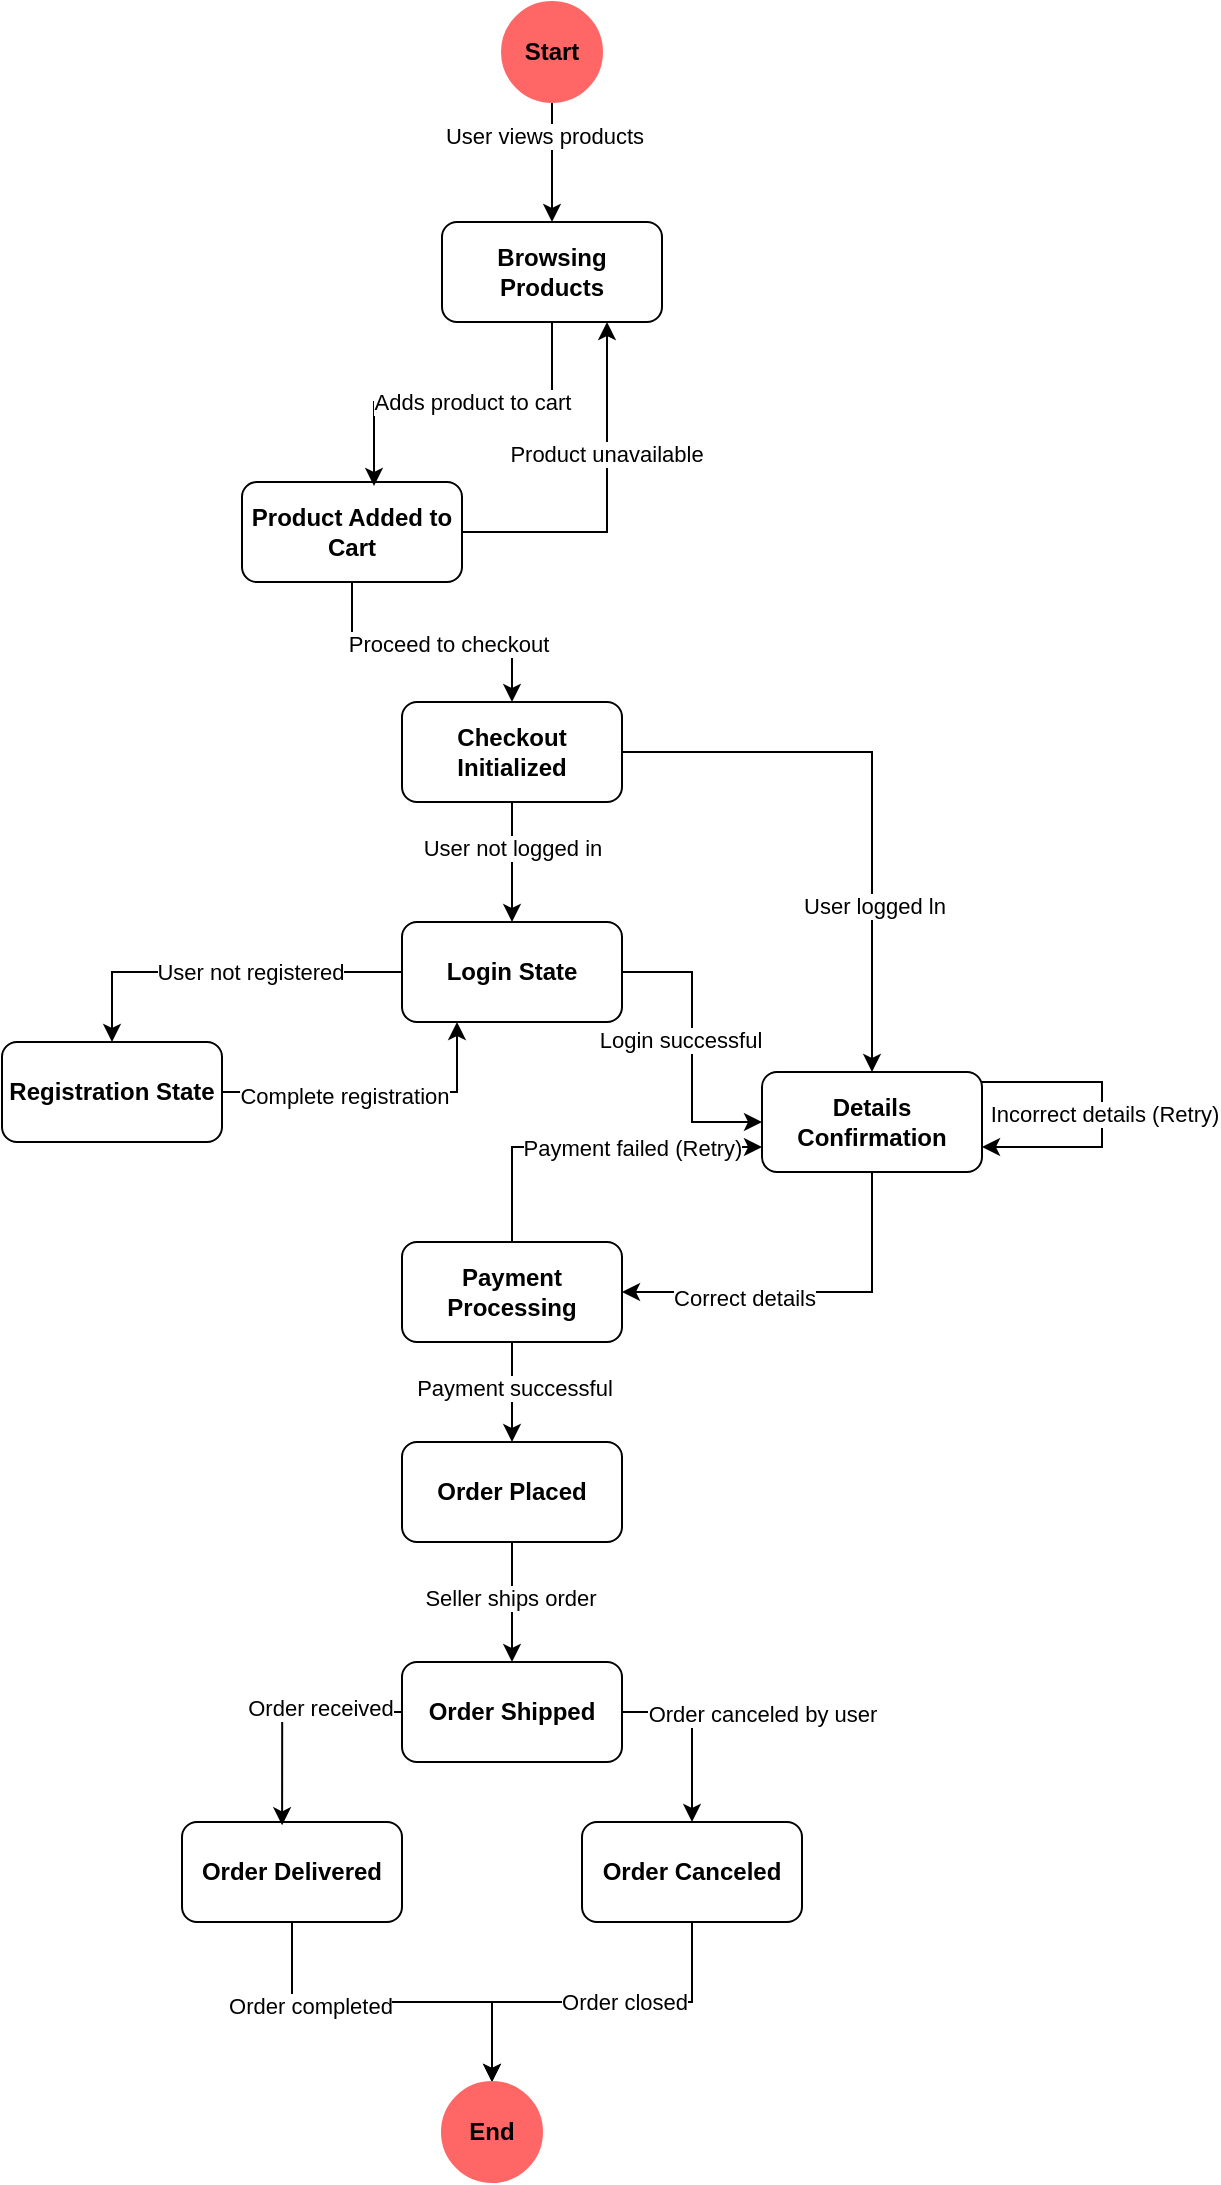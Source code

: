 <mxfile version="26.0.16">
  <diagram name="Page-1" id="oYD3uHRmwrLpSdmWY5ze">
    <mxGraphModel dx="1434" dy="780" grid="1" gridSize="10" guides="1" tooltips="1" connect="1" arrows="1" fold="1" page="1" pageScale="1" pageWidth="827" pageHeight="1169" math="0" shadow="0">
      <root>
        <mxCell id="0" />
        <mxCell id="1" parent="0" />
        <mxCell id="3aBxfAc6B3ISBCiD3E7I-14" value="" style="edgeStyle=orthogonalEdgeStyle;rounded=0;orthogonalLoop=1;jettySize=auto;html=1;" edge="1" parent="1" source="3aBxfAc6B3ISBCiD3E7I-1" target="3aBxfAc6B3ISBCiD3E7I-2">
          <mxGeometry relative="1" as="geometry" />
        </mxCell>
        <mxCell id="3aBxfAc6B3ISBCiD3E7I-15" value="User views products" style="edgeLabel;html=1;align=center;verticalAlign=middle;resizable=0;points=[];" vertex="1" connectable="0" parent="3aBxfAc6B3ISBCiD3E7I-14">
          <mxGeometry x="-0.433" y="-4" relative="1" as="geometry">
            <mxPoint as="offset" />
          </mxGeometry>
        </mxCell>
        <mxCell id="3aBxfAc6B3ISBCiD3E7I-1" value="Start" style="ellipse;whiteSpace=wrap;html=1;aspect=fixed;fillColor=#FF6666;strokeColor=#FF6666;fontStyle=1" vertex="1" parent="1">
          <mxGeometry x="440" width="50" height="50" as="geometry" />
        </mxCell>
        <mxCell id="3aBxfAc6B3ISBCiD3E7I-2" value="Browsing Products" style="rounded=1;whiteSpace=wrap;html=1;fontStyle=1" vertex="1" parent="1">
          <mxGeometry x="410" y="110" width="110" height="50" as="geometry" />
        </mxCell>
        <mxCell id="3aBxfAc6B3ISBCiD3E7I-18" style="edgeStyle=orthogonalEdgeStyle;rounded=0;orthogonalLoop=1;jettySize=auto;html=1;exitX=1;exitY=0.5;exitDx=0;exitDy=0;entryX=0.75;entryY=1;entryDx=0;entryDy=0;" edge="1" parent="1" source="3aBxfAc6B3ISBCiD3E7I-3" target="3aBxfAc6B3ISBCiD3E7I-2">
          <mxGeometry relative="1" as="geometry" />
        </mxCell>
        <mxCell id="3aBxfAc6B3ISBCiD3E7I-19" value="Product unavailable" style="edgeLabel;html=1;align=center;verticalAlign=middle;resizable=0;points=[];" vertex="1" connectable="0" parent="3aBxfAc6B3ISBCiD3E7I-18">
          <mxGeometry x="0.256" y="2" relative="1" as="geometry">
            <mxPoint x="1" as="offset" />
          </mxGeometry>
        </mxCell>
        <mxCell id="3aBxfAc6B3ISBCiD3E7I-20" style="edgeStyle=orthogonalEdgeStyle;rounded=0;orthogonalLoop=1;jettySize=auto;html=1;entryX=0.5;entryY=0;entryDx=0;entryDy=0;" edge="1" parent="1" source="3aBxfAc6B3ISBCiD3E7I-3" target="3aBxfAc6B3ISBCiD3E7I-4">
          <mxGeometry relative="1" as="geometry" />
        </mxCell>
        <mxCell id="3aBxfAc6B3ISBCiD3E7I-21" value="Proceed to checkout" style="edgeLabel;html=1;align=center;verticalAlign=middle;resizable=0;points=[];" vertex="1" connectable="0" parent="3aBxfAc6B3ISBCiD3E7I-20">
          <mxGeometry x="0.114" y="-1" relative="1" as="geometry">
            <mxPoint as="offset" />
          </mxGeometry>
        </mxCell>
        <mxCell id="3aBxfAc6B3ISBCiD3E7I-3" value="Product Added to Cart" style="rounded=1;whiteSpace=wrap;html=1;fontStyle=1" vertex="1" parent="1">
          <mxGeometry x="310" y="240" width="110" height="50" as="geometry" />
        </mxCell>
        <mxCell id="3aBxfAc6B3ISBCiD3E7I-23" value="" style="edgeStyle=orthogonalEdgeStyle;rounded=0;orthogonalLoop=1;jettySize=auto;html=1;" edge="1" parent="1" source="3aBxfAc6B3ISBCiD3E7I-4" target="3aBxfAc6B3ISBCiD3E7I-5">
          <mxGeometry relative="1" as="geometry" />
        </mxCell>
        <mxCell id="3aBxfAc6B3ISBCiD3E7I-24" value="User not logged in" style="edgeLabel;html=1;align=center;verticalAlign=middle;resizable=0;points=[];" vertex="1" connectable="0" parent="3aBxfAc6B3ISBCiD3E7I-23">
          <mxGeometry x="-0.233" relative="1" as="geometry">
            <mxPoint as="offset" />
          </mxGeometry>
        </mxCell>
        <mxCell id="3aBxfAc6B3ISBCiD3E7I-32" style="edgeStyle=orthogonalEdgeStyle;rounded=0;orthogonalLoop=1;jettySize=auto;html=1;entryX=0.5;entryY=0;entryDx=0;entryDy=0;" edge="1" parent="1" source="3aBxfAc6B3ISBCiD3E7I-4" target="3aBxfAc6B3ISBCiD3E7I-7">
          <mxGeometry relative="1" as="geometry" />
        </mxCell>
        <mxCell id="3aBxfAc6B3ISBCiD3E7I-33" value="User logged ln" style="edgeLabel;html=1;align=center;verticalAlign=middle;resizable=0;points=[];" vertex="1" connectable="0" parent="3aBxfAc6B3ISBCiD3E7I-32">
          <mxGeometry x="0.417" y="1" relative="1" as="geometry">
            <mxPoint as="offset" />
          </mxGeometry>
        </mxCell>
        <mxCell id="3aBxfAc6B3ISBCiD3E7I-4" value="Checkout Initialized" style="rounded=1;whiteSpace=wrap;html=1;fontStyle=1" vertex="1" parent="1">
          <mxGeometry x="390" y="350" width="110" height="50" as="geometry" />
        </mxCell>
        <mxCell id="3aBxfAc6B3ISBCiD3E7I-25" style="edgeStyle=orthogonalEdgeStyle;rounded=0;orthogonalLoop=1;jettySize=auto;html=1;entryX=0.5;entryY=0;entryDx=0;entryDy=0;" edge="1" parent="1" source="3aBxfAc6B3ISBCiD3E7I-5" target="3aBxfAc6B3ISBCiD3E7I-6">
          <mxGeometry relative="1" as="geometry" />
        </mxCell>
        <mxCell id="3aBxfAc6B3ISBCiD3E7I-26" value="User not registered" style="edgeLabel;html=1;align=center;verticalAlign=middle;resizable=0;points=[];" vertex="1" connectable="0" parent="3aBxfAc6B3ISBCiD3E7I-25">
          <mxGeometry x="-0.156" relative="1" as="geometry">
            <mxPoint as="offset" />
          </mxGeometry>
        </mxCell>
        <mxCell id="3aBxfAc6B3ISBCiD3E7I-30" style="edgeStyle=orthogonalEdgeStyle;rounded=0;orthogonalLoop=1;jettySize=auto;html=1;entryX=0;entryY=0.5;entryDx=0;entryDy=0;" edge="1" parent="1" source="3aBxfAc6B3ISBCiD3E7I-5" target="3aBxfAc6B3ISBCiD3E7I-7">
          <mxGeometry relative="1" as="geometry" />
        </mxCell>
        <mxCell id="3aBxfAc6B3ISBCiD3E7I-31" value="Login successful" style="edgeLabel;html=1;align=center;verticalAlign=middle;resizable=0;points=[];" vertex="1" connectable="0" parent="3aBxfAc6B3ISBCiD3E7I-30">
          <mxGeometry x="-0.046" y="-6" relative="1" as="geometry">
            <mxPoint as="offset" />
          </mxGeometry>
        </mxCell>
        <mxCell id="3aBxfAc6B3ISBCiD3E7I-5" value="Login State" style="rounded=1;whiteSpace=wrap;html=1;fontStyle=1" vertex="1" parent="1">
          <mxGeometry x="390" y="460" width="110" height="50" as="geometry" />
        </mxCell>
        <mxCell id="3aBxfAc6B3ISBCiD3E7I-27" style="edgeStyle=orthogonalEdgeStyle;rounded=0;orthogonalLoop=1;jettySize=auto;html=1;exitX=1;exitY=0.5;exitDx=0;exitDy=0;entryX=0.25;entryY=1;entryDx=0;entryDy=0;" edge="1" parent="1" source="3aBxfAc6B3ISBCiD3E7I-6" target="3aBxfAc6B3ISBCiD3E7I-5">
          <mxGeometry relative="1" as="geometry" />
        </mxCell>
        <mxCell id="3aBxfAc6B3ISBCiD3E7I-29" value="Complete registration" style="edgeLabel;html=1;align=center;verticalAlign=middle;resizable=0;points=[];" vertex="1" connectable="0" parent="3aBxfAc6B3ISBCiD3E7I-27">
          <mxGeometry x="-0.2" y="-2" relative="1" as="geometry">
            <mxPoint as="offset" />
          </mxGeometry>
        </mxCell>
        <mxCell id="3aBxfAc6B3ISBCiD3E7I-6" value="Registration State" style="rounded=1;whiteSpace=wrap;html=1;fontStyle=1" vertex="1" parent="1">
          <mxGeometry x="190" y="520" width="110" height="50" as="geometry" />
        </mxCell>
        <mxCell id="3aBxfAc6B3ISBCiD3E7I-35" style="edgeStyle=orthogonalEdgeStyle;rounded=0;orthogonalLoop=1;jettySize=auto;html=1;entryX=1;entryY=0.75;entryDx=0;entryDy=0;" edge="1" parent="1" source="3aBxfAc6B3ISBCiD3E7I-7" target="3aBxfAc6B3ISBCiD3E7I-7">
          <mxGeometry relative="1" as="geometry">
            <mxPoint x="720" y="560" as="targetPoint" />
            <Array as="points">
              <mxPoint x="740" y="540" />
              <mxPoint x="740" y="573" />
            </Array>
          </mxGeometry>
        </mxCell>
        <mxCell id="3aBxfAc6B3ISBCiD3E7I-36" value="Incorrect details (Retry)" style="edgeLabel;html=1;align=center;verticalAlign=middle;resizable=0;points=[];" vertex="1" connectable="0" parent="3aBxfAc6B3ISBCiD3E7I-35">
          <mxGeometry x="-0.002" y="1" relative="1" as="geometry">
            <mxPoint as="offset" />
          </mxGeometry>
        </mxCell>
        <mxCell id="3aBxfAc6B3ISBCiD3E7I-37" style="edgeStyle=orthogonalEdgeStyle;rounded=0;orthogonalLoop=1;jettySize=auto;html=1;entryX=1;entryY=0.5;entryDx=0;entryDy=0;" edge="1" parent="1" source="3aBxfAc6B3ISBCiD3E7I-7" target="3aBxfAc6B3ISBCiD3E7I-8">
          <mxGeometry relative="1" as="geometry">
            <Array as="points">
              <mxPoint x="625" y="645" />
            </Array>
          </mxGeometry>
        </mxCell>
        <mxCell id="3aBxfAc6B3ISBCiD3E7I-38" value="Correct details" style="edgeLabel;html=1;align=center;verticalAlign=middle;resizable=0;points=[];" vertex="1" connectable="0" parent="3aBxfAc6B3ISBCiD3E7I-37">
          <mxGeometry x="0.342" y="3" relative="1" as="geometry">
            <mxPoint as="offset" />
          </mxGeometry>
        </mxCell>
        <mxCell id="3aBxfAc6B3ISBCiD3E7I-7" value="Details Confirmation" style="rounded=1;whiteSpace=wrap;html=1;fontStyle=1" vertex="1" parent="1">
          <mxGeometry x="570" y="535" width="110" height="50" as="geometry" />
        </mxCell>
        <mxCell id="3aBxfAc6B3ISBCiD3E7I-39" style="edgeStyle=orthogonalEdgeStyle;rounded=0;orthogonalLoop=1;jettySize=auto;html=1;exitX=0.5;exitY=0;exitDx=0;exitDy=0;entryX=0;entryY=0.75;entryDx=0;entryDy=0;" edge="1" parent="1" source="3aBxfAc6B3ISBCiD3E7I-8" target="3aBxfAc6B3ISBCiD3E7I-7">
          <mxGeometry relative="1" as="geometry" />
        </mxCell>
        <mxCell id="3aBxfAc6B3ISBCiD3E7I-40" value="Payment failed (Retry)" style="edgeLabel;html=1;align=center;verticalAlign=middle;resizable=0;points=[];" vertex="1" connectable="0" parent="3aBxfAc6B3ISBCiD3E7I-39">
          <mxGeometry x="0.246" relative="1" as="geometry">
            <mxPoint as="offset" />
          </mxGeometry>
        </mxCell>
        <mxCell id="3aBxfAc6B3ISBCiD3E7I-41" value="" style="edgeStyle=orthogonalEdgeStyle;rounded=0;orthogonalLoop=1;jettySize=auto;html=1;" edge="1" parent="1" source="3aBxfAc6B3ISBCiD3E7I-8" target="3aBxfAc6B3ISBCiD3E7I-9">
          <mxGeometry relative="1" as="geometry" />
        </mxCell>
        <mxCell id="3aBxfAc6B3ISBCiD3E7I-42" value="Payment successful" style="edgeLabel;html=1;align=center;verticalAlign=middle;resizable=0;points=[];" vertex="1" connectable="0" parent="3aBxfAc6B3ISBCiD3E7I-41">
          <mxGeometry x="-0.1" y="1" relative="1" as="geometry">
            <mxPoint as="offset" />
          </mxGeometry>
        </mxCell>
        <mxCell id="3aBxfAc6B3ISBCiD3E7I-8" value="Payment Processing" style="rounded=1;whiteSpace=wrap;html=1;fontStyle=1" vertex="1" parent="1">
          <mxGeometry x="390" y="620" width="110" height="50" as="geometry" />
        </mxCell>
        <mxCell id="3aBxfAc6B3ISBCiD3E7I-43" value="" style="edgeStyle=orthogonalEdgeStyle;rounded=0;orthogonalLoop=1;jettySize=auto;html=1;" edge="1" parent="1" source="3aBxfAc6B3ISBCiD3E7I-9" target="3aBxfAc6B3ISBCiD3E7I-10">
          <mxGeometry relative="1" as="geometry" />
        </mxCell>
        <mxCell id="3aBxfAc6B3ISBCiD3E7I-45" value="Seller ships order" style="edgeLabel;html=1;align=center;verticalAlign=middle;resizable=0;points=[];" vertex="1" connectable="0" parent="3aBxfAc6B3ISBCiD3E7I-43">
          <mxGeometry x="-0.083" y="-1" relative="1" as="geometry">
            <mxPoint as="offset" />
          </mxGeometry>
        </mxCell>
        <mxCell id="3aBxfAc6B3ISBCiD3E7I-9" value="Order Placed" style="rounded=1;whiteSpace=wrap;html=1;fontStyle=1" vertex="1" parent="1">
          <mxGeometry x="390" y="720" width="110" height="50" as="geometry" />
        </mxCell>
        <mxCell id="3aBxfAc6B3ISBCiD3E7I-48" style="edgeStyle=orthogonalEdgeStyle;rounded=0;orthogonalLoop=1;jettySize=auto;html=1;entryX=0.5;entryY=0;entryDx=0;entryDy=0;" edge="1" parent="1" source="3aBxfAc6B3ISBCiD3E7I-10" target="3aBxfAc6B3ISBCiD3E7I-12">
          <mxGeometry relative="1" as="geometry">
            <mxPoint x="560" y="900" as="targetPoint" />
            <Array as="points">
              <mxPoint x="535" y="855" />
            </Array>
          </mxGeometry>
        </mxCell>
        <mxCell id="3aBxfAc6B3ISBCiD3E7I-49" value="Order canceled by user" style="edgeLabel;html=1;align=center;verticalAlign=middle;resizable=0;points=[];" vertex="1" connectable="0" parent="3aBxfAc6B3ISBCiD3E7I-48">
          <mxGeometry x="0.39" y="1" relative="1" as="geometry">
            <mxPoint x="34" y="-27" as="offset" />
          </mxGeometry>
        </mxCell>
        <mxCell id="3aBxfAc6B3ISBCiD3E7I-10" value="Order Shipped" style="rounded=1;whiteSpace=wrap;html=1;fontStyle=1" vertex="1" parent="1">
          <mxGeometry x="390" y="830" width="110" height="50" as="geometry" />
        </mxCell>
        <mxCell id="3aBxfAc6B3ISBCiD3E7I-50" style="edgeStyle=orthogonalEdgeStyle;rounded=0;orthogonalLoop=1;jettySize=auto;html=1;" edge="1" parent="1" source="3aBxfAc6B3ISBCiD3E7I-11" target="3aBxfAc6B3ISBCiD3E7I-13">
          <mxGeometry relative="1" as="geometry">
            <Array as="points">
              <mxPoint x="335" y="1000" />
              <mxPoint x="435" y="1000" />
            </Array>
          </mxGeometry>
        </mxCell>
        <mxCell id="3aBxfAc6B3ISBCiD3E7I-52" value="Order completed" style="edgeLabel;html=1;align=center;verticalAlign=middle;resizable=0;points=[];" vertex="1" connectable="0" parent="3aBxfAc6B3ISBCiD3E7I-50">
          <mxGeometry x="-0.456" y="-2" relative="1" as="geometry">
            <mxPoint as="offset" />
          </mxGeometry>
        </mxCell>
        <mxCell id="3aBxfAc6B3ISBCiD3E7I-11" value="Order Delivered" style="rounded=1;whiteSpace=wrap;html=1;fontStyle=1" vertex="1" parent="1">
          <mxGeometry x="280" y="910" width="110" height="50" as="geometry" />
        </mxCell>
        <mxCell id="3aBxfAc6B3ISBCiD3E7I-51" style="edgeStyle=orthogonalEdgeStyle;rounded=0;orthogonalLoop=1;jettySize=auto;html=1;entryX=0.5;entryY=0;entryDx=0;entryDy=0;" edge="1" parent="1" source="3aBxfAc6B3ISBCiD3E7I-12" target="3aBxfAc6B3ISBCiD3E7I-13">
          <mxGeometry relative="1" as="geometry">
            <Array as="points">
              <mxPoint x="535" y="1000" />
              <mxPoint x="435" y="1000" />
            </Array>
          </mxGeometry>
        </mxCell>
        <mxCell id="3aBxfAc6B3ISBCiD3E7I-53" value="Order closed" style="edgeLabel;html=1;align=center;verticalAlign=middle;resizable=0;points=[];" vertex="1" connectable="0" parent="3aBxfAc6B3ISBCiD3E7I-51">
          <mxGeometry x="-0.178" relative="1" as="geometry">
            <mxPoint as="offset" />
          </mxGeometry>
        </mxCell>
        <mxCell id="3aBxfAc6B3ISBCiD3E7I-12" value="Order Canceled" style="rounded=1;whiteSpace=wrap;html=1;fontStyle=1" vertex="1" parent="1">
          <mxGeometry x="480" y="910" width="110" height="50" as="geometry" />
        </mxCell>
        <mxCell id="3aBxfAc6B3ISBCiD3E7I-13" value="End" style="ellipse;whiteSpace=wrap;html=1;aspect=fixed;fillColor=#FF6666;strokeColor=#FF6666;fontStyle=1" vertex="1" parent="1">
          <mxGeometry x="410" y="1040" width="50" height="50" as="geometry" />
        </mxCell>
        <mxCell id="3aBxfAc6B3ISBCiD3E7I-16" style="edgeStyle=orthogonalEdgeStyle;rounded=0;orthogonalLoop=1;jettySize=auto;html=1;entryX=0.6;entryY=0.04;entryDx=0;entryDy=0;entryPerimeter=0;" edge="1" parent="1" source="3aBxfAc6B3ISBCiD3E7I-2" target="3aBxfAc6B3ISBCiD3E7I-3">
          <mxGeometry relative="1" as="geometry" />
        </mxCell>
        <mxCell id="3aBxfAc6B3ISBCiD3E7I-17" value="Adds product to cart" style="edgeLabel;html=1;align=center;verticalAlign=middle;resizable=0;points=[];" vertex="1" connectable="0" parent="3aBxfAc6B3ISBCiD3E7I-16">
          <mxGeometry x="-0.064" relative="1" as="geometry">
            <mxPoint as="offset" />
          </mxGeometry>
        </mxCell>
        <mxCell id="3aBxfAc6B3ISBCiD3E7I-46" style="edgeStyle=orthogonalEdgeStyle;rounded=0;orthogonalLoop=1;jettySize=auto;html=1;entryX=0.455;entryY=0.033;entryDx=0;entryDy=0;entryPerimeter=0;" edge="1" parent="1" source="3aBxfAc6B3ISBCiD3E7I-10" target="3aBxfAc6B3ISBCiD3E7I-11">
          <mxGeometry relative="1" as="geometry">
            <Array as="points">
              <mxPoint x="330" y="855" />
            </Array>
          </mxGeometry>
        </mxCell>
        <mxCell id="3aBxfAc6B3ISBCiD3E7I-47" value="Order received" style="edgeLabel;html=1;align=center;verticalAlign=middle;resizable=0;points=[];" vertex="1" connectable="0" parent="3aBxfAc6B3ISBCiD3E7I-46">
          <mxGeometry x="-0.285" y="-2" relative="1" as="geometry">
            <mxPoint as="offset" />
          </mxGeometry>
        </mxCell>
      </root>
    </mxGraphModel>
  </diagram>
</mxfile>
